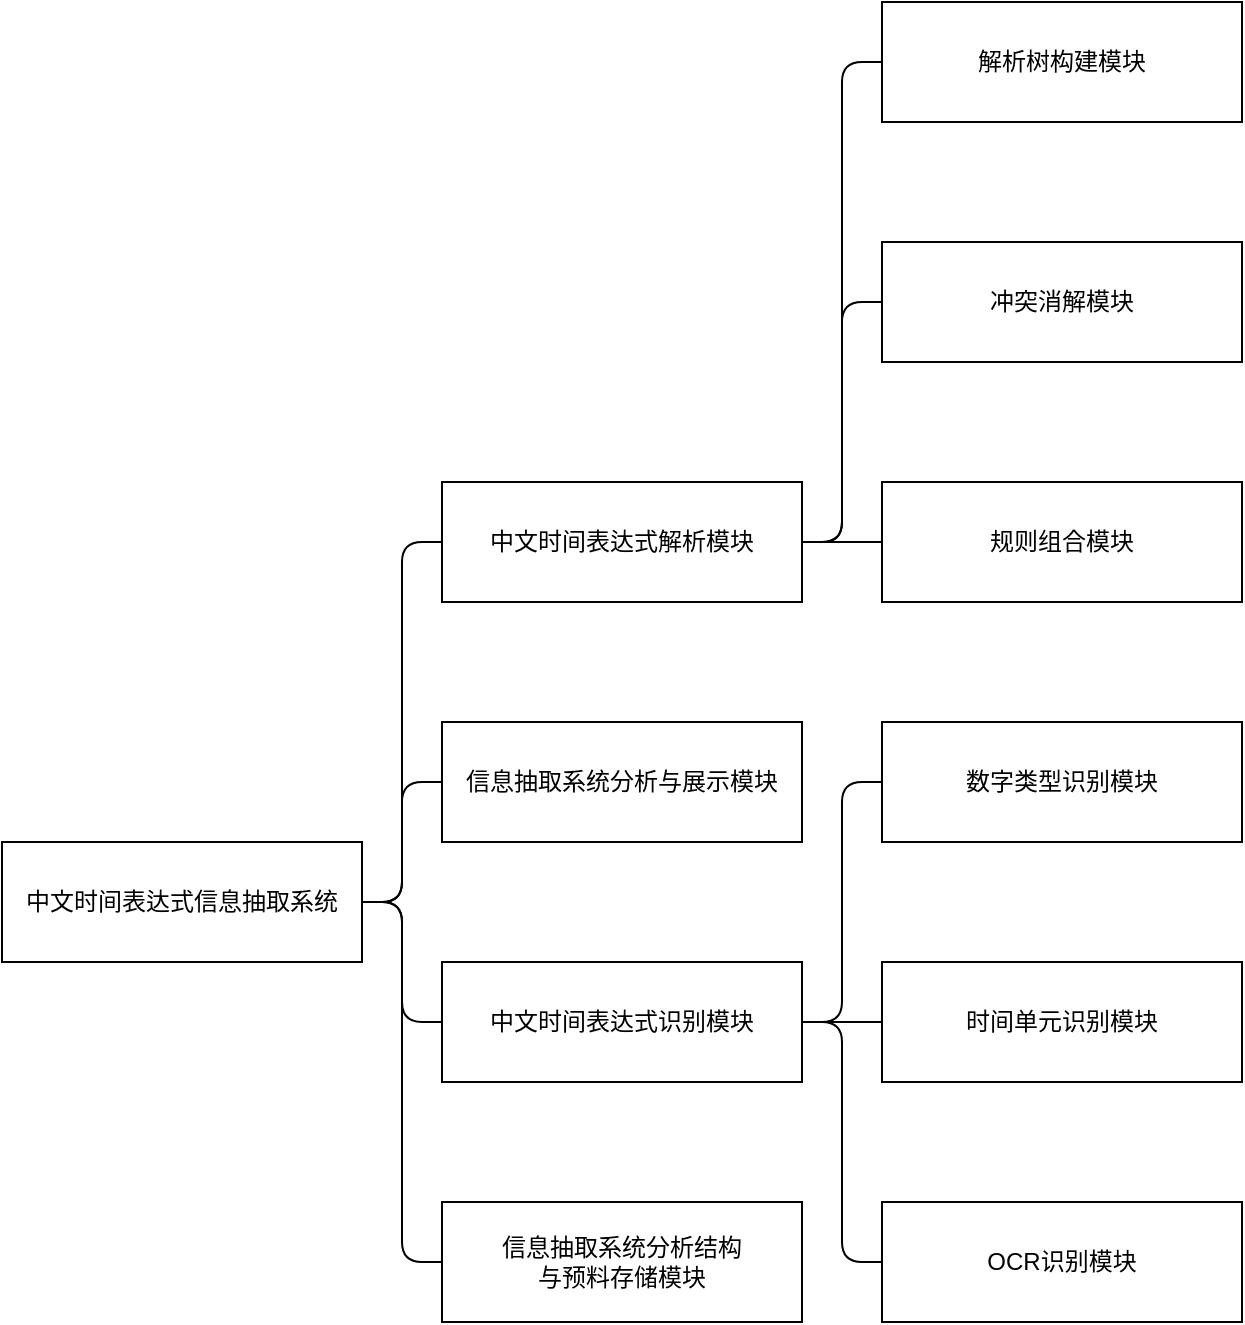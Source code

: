 <mxfile version="15.2.7" type="device"><diagram id="sBb44O2A6z-bI9DtwBE_" name="第 1 页"><mxGraphModel dx="1326" dy="966" grid="1" gridSize="10" guides="1" tooltips="1" connect="1" arrows="1" fold="1" page="1" pageScale="1" pageWidth="827" pageHeight="1169" math="0" shadow="0"><root><mxCell id="0"/><mxCell id="1" parent="0"/><mxCell id="d0mG0j9fA21P4ZklcSl9-1" value="中文时间表达式信息抽取系统" style="rounded=0;whiteSpace=wrap;html=1;" vertex="1" parent="1"><mxGeometry x="40" y="440" width="180" height="60" as="geometry"/></mxCell><mxCell id="d0mG0j9fA21P4ZklcSl9-2" value="中文时间表达式解析模块" style="rounded=0;whiteSpace=wrap;html=1;" vertex="1" parent="1"><mxGeometry x="260" y="260" width="180" height="60" as="geometry"/></mxCell><mxCell id="d0mG0j9fA21P4ZklcSl9-3" value="信息抽取系统分析与展示模块" style="rounded=0;whiteSpace=wrap;html=1;" vertex="1" parent="1"><mxGeometry x="260" y="380" width="180" height="60" as="geometry"/></mxCell><mxCell id="d0mG0j9fA21P4ZklcSl9-4" value="中文时间表达式识别模块" style="rounded=0;whiteSpace=wrap;html=1;" vertex="1" parent="1"><mxGeometry x="260" y="500" width="180" height="60" as="geometry"/></mxCell><mxCell id="d0mG0j9fA21P4ZklcSl9-5" value="信息抽取系统分析结构&lt;br&gt;与预料存储模块" style="rounded=0;whiteSpace=wrap;html=1;" vertex="1" parent="1"><mxGeometry x="260" y="620" width="180" height="60" as="geometry"/></mxCell><mxCell id="d0mG0j9fA21P4ZklcSl9-6" value="解析树构建模块" style="rounded=0;whiteSpace=wrap;html=1;" vertex="1" parent="1"><mxGeometry x="480" y="20" width="180" height="60" as="geometry"/></mxCell><mxCell id="d0mG0j9fA21P4ZklcSl9-7" value="冲突消解模块" style="rounded=0;whiteSpace=wrap;html=1;" vertex="1" parent="1"><mxGeometry x="480" y="140" width="180" height="60" as="geometry"/></mxCell><mxCell id="d0mG0j9fA21P4ZklcSl9-8" value="规则组合模块" style="rounded=0;whiteSpace=wrap;html=1;" vertex="1" parent="1"><mxGeometry x="480" y="260" width="180" height="60" as="geometry"/></mxCell><mxCell id="d0mG0j9fA21P4ZklcSl9-9" value="数字类型识别模块" style="rounded=0;whiteSpace=wrap;html=1;" vertex="1" parent="1"><mxGeometry x="480" y="380" width="180" height="60" as="geometry"/></mxCell><mxCell id="d0mG0j9fA21P4ZklcSl9-10" value="时间单元识别模块" style="rounded=0;whiteSpace=wrap;html=1;" vertex="1" parent="1"><mxGeometry x="480" y="500" width="180" height="60" as="geometry"/></mxCell><mxCell id="d0mG0j9fA21P4ZklcSl9-11" value="OCR识别模块" style="rounded=0;whiteSpace=wrap;html=1;" vertex="1" parent="1"><mxGeometry x="480" y="620" width="180" height="60" as="geometry"/></mxCell><mxCell id="d0mG0j9fA21P4ZklcSl9-14" value="" style="endArrow=none;html=1;entryX=1;entryY=0.5;entryDx=0;entryDy=0;exitX=0;exitY=0.5;exitDx=0;exitDy=0;edgeStyle=elbowEdgeStyle;" edge="1" parent="1" source="d0mG0j9fA21P4ZklcSl9-2" target="d0mG0j9fA21P4ZklcSl9-1"><mxGeometry width="50" height="50" relative="1" as="geometry"><mxPoint x="390" y="500" as="sourcePoint"/><mxPoint x="440" y="450" as="targetPoint"/></mxGeometry></mxCell><mxCell id="d0mG0j9fA21P4ZklcSl9-15" value="" style="endArrow=none;html=1;entryX=0;entryY=0.5;entryDx=0;entryDy=0;exitX=1;exitY=0.5;exitDx=0;exitDy=0;edgeStyle=elbowEdgeStyle;" edge="1" parent="1" source="d0mG0j9fA21P4ZklcSl9-1" target="d0mG0j9fA21P4ZklcSl9-3"><mxGeometry width="50" height="50" relative="1" as="geometry"><mxPoint x="90" y="390" as="sourcePoint"/><mxPoint x="140" y="340" as="targetPoint"/></mxGeometry></mxCell><mxCell id="d0mG0j9fA21P4ZklcSl9-16" value="" style="endArrow=none;html=1;entryX=1;entryY=0.5;entryDx=0;entryDy=0;exitX=0;exitY=0.5;exitDx=0;exitDy=0;edgeStyle=elbowEdgeStyle;" edge="1" parent="1" source="d0mG0j9fA21P4ZklcSl9-5" target="d0mG0j9fA21P4ZklcSl9-1"><mxGeometry width="50" height="50" relative="1" as="geometry"><mxPoint x="270" y="300" as="sourcePoint"/><mxPoint x="230" y="480" as="targetPoint"/></mxGeometry></mxCell><mxCell id="d0mG0j9fA21P4ZklcSl9-17" value="" style="endArrow=none;html=1;entryX=1;entryY=0.5;entryDx=0;entryDy=0;edgeStyle=elbowEdgeStyle;" edge="1" parent="1" source="d0mG0j9fA21P4ZklcSl9-4" target="d0mG0j9fA21P4ZklcSl9-1"><mxGeometry width="50" height="50" relative="1" as="geometry"><mxPoint x="270" y="660" as="sourcePoint"/><mxPoint x="230" y="480" as="targetPoint"/></mxGeometry></mxCell><mxCell id="d0mG0j9fA21P4ZklcSl9-18" value="" style="endArrow=none;html=1;entryX=1;entryY=0.5;entryDx=0;entryDy=0;exitX=0;exitY=0.5;exitDx=0;exitDy=0;edgeStyle=elbowEdgeStyle;" edge="1" parent="1" source="d0mG0j9fA21P4ZklcSl9-6" target="d0mG0j9fA21P4ZklcSl9-2"><mxGeometry width="50" height="50" relative="1" as="geometry"><mxPoint x="270" y="300" as="sourcePoint"/><mxPoint x="230" y="480" as="targetPoint"/></mxGeometry></mxCell><mxCell id="d0mG0j9fA21P4ZklcSl9-19" value="" style="endArrow=none;html=1;entryX=1;entryY=0.5;entryDx=0;entryDy=0;exitX=0;exitY=0.5;exitDx=0;exitDy=0;edgeStyle=elbowEdgeStyle;" edge="1" parent="1" source="d0mG0j9fA21P4ZklcSl9-7" target="d0mG0j9fA21P4ZklcSl9-2"><mxGeometry width="50" height="50" relative="1" as="geometry"><mxPoint x="490" y="60" as="sourcePoint"/><mxPoint x="450" y="300" as="targetPoint"/></mxGeometry></mxCell><mxCell id="d0mG0j9fA21P4ZklcSl9-20" value="" style="endArrow=none;html=1;entryX=1;entryY=0.5;entryDx=0;entryDy=0;exitX=0;exitY=0.5;exitDx=0;exitDy=0;edgeStyle=elbowEdgeStyle;" edge="1" parent="1" source="d0mG0j9fA21P4ZklcSl9-8" target="d0mG0j9fA21P4ZklcSl9-2"><mxGeometry width="50" height="50" relative="1" as="geometry"><mxPoint x="490" y="180" as="sourcePoint"/><mxPoint x="450" y="300" as="targetPoint"/></mxGeometry></mxCell><mxCell id="d0mG0j9fA21P4ZklcSl9-21" value="" style="endArrow=none;html=1;entryX=1;entryY=0.5;entryDx=0;entryDy=0;edgeStyle=elbowEdgeStyle;" edge="1" parent="1" source="d0mG0j9fA21P4ZklcSl9-9" target="d0mG0j9fA21P4ZklcSl9-4"><mxGeometry width="50" height="50" relative="1" as="geometry"><mxPoint x="490" y="180" as="sourcePoint"/><mxPoint x="450" y="300" as="targetPoint"/></mxGeometry></mxCell><mxCell id="d0mG0j9fA21P4ZklcSl9-22" value="" style="endArrow=none;html=1;entryX=1;entryY=0.5;entryDx=0;entryDy=0;edgeStyle=elbowEdgeStyle;exitX=0;exitY=0.5;exitDx=0;exitDy=0;" edge="1" parent="1" source="d0mG0j9fA21P4ZklcSl9-10" target="d0mG0j9fA21P4ZklcSl9-4"><mxGeometry width="50" height="50" relative="1" as="geometry"><mxPoint x="490" y="420" as="sourcePoint"/><mxPoint x="450" y="540" as="targetPoint"/></mxGeometry></mxCell><mxCell id="d0mG0j9fA21P4ZklcSl9-23" value="" style="endArrow=none;html=1;entryX=1;entryY=0.5;entryDx=0;entryDy=0;edgeStyle=elbowEdgeStyle;exitX=0;exitY=0.5;exitDx=0;exitDy=0;" edge="1" parent="1" source="d0mG0j9fA21P4ZklcSl9-11" target="d0mG0j9fA21P4ZklcSl9-4"><mxGeometry width="50" height="50" relative="1" as="geometry"><mxPoint x="490" y="420" as="sourcePoint"/><mxPoint x="450" y="540" as="targetPoint"/></mxGeometry></mxCell></root></mxGraphModel></diagram></mxfile>